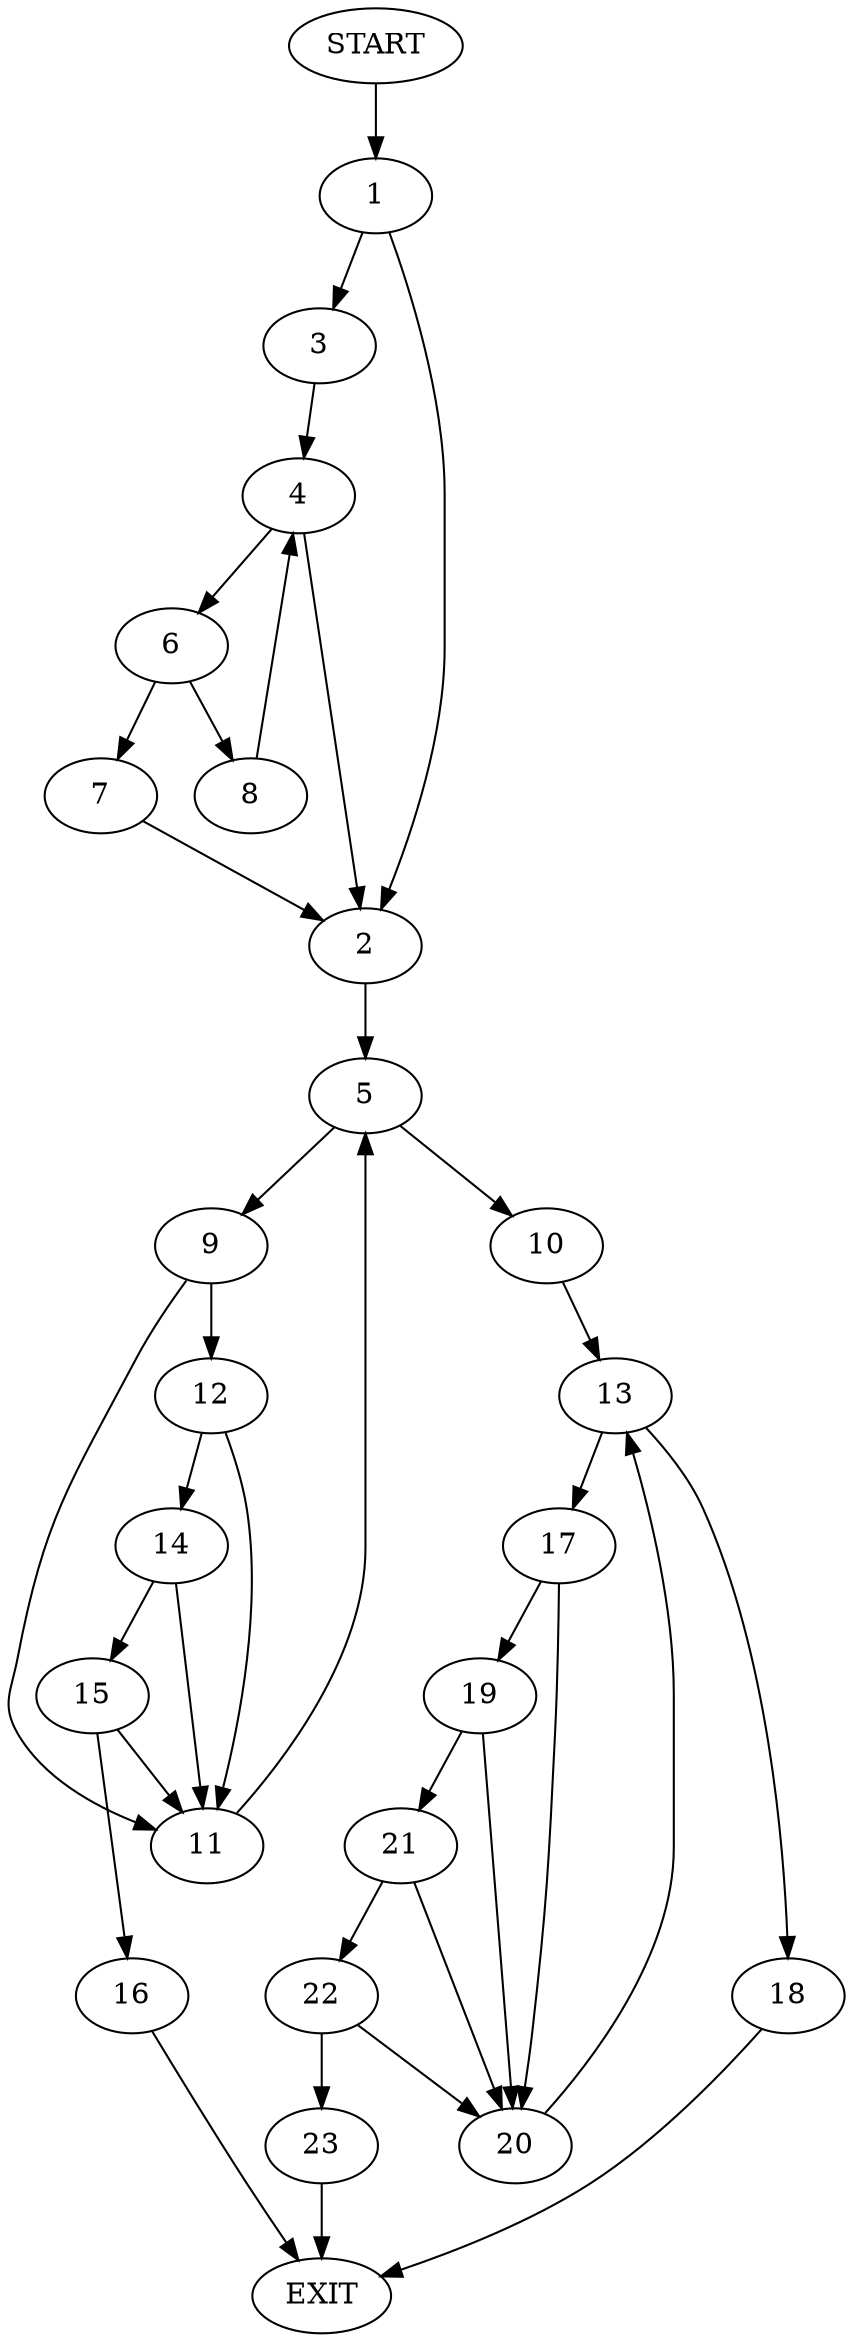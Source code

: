 digraph {
0 [label="START"]
24 [label="EXIT"]
0 -> 1
1 -> 2
1 -> 3
3 -> 4
2 -> 5
4 -> 2
4 -> 6
6 -> 7
6 -> 8
8 -> 4
7 -> 2
5 -> 9
5 -> 10
9 -> 11
9 -> 12
10 -> 13
12 -> 11
12 -> 14
11 -> 5
14 -> 11
14 -> 15
15 -> 16
15 -> 11
16 -> 24
13 -> 17
13 -> 18
18 -> 24
17 -> 19
17 -> 20
19 -> 20
19 -> 21
20 -> 13
21 -> 22
21 -> 20
22 -> 23
22 -> 20
23 -> 24
}
